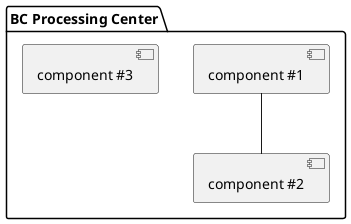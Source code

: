 @startuml

folder "BC Processing Center" [[../computational/bc-pc/index.html]] {
  
  [component #1]
  [component #2]
  [component #3]

  [component #1] -- [component #2]
}

 
   
@enduml